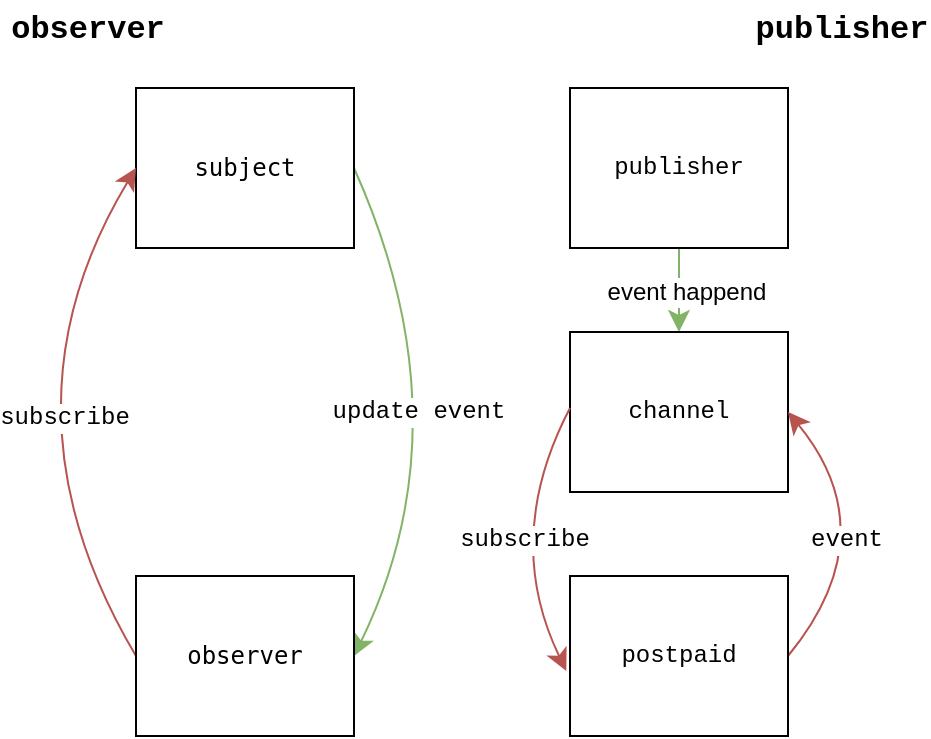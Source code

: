 <mxfile version="24.8.3">
  <diagram name="Page-1" id="r1Xh0v2aiZ6RPueuIc0u">
    <mxGraphModel dx="910" dy="1179" grid="0" gridSize="10" guides="1" tooltips="1" connect="1" arrows="1" fold="1" page="0" pageScale="1" pageWidth="850" pageHeight="1100" math="0" shadow="0">
      <root>
        <mxCell id="0" />
        <mxCell id="1" parent="0" />
        <mxCell id="w5kTa3Kk7tCluJ9kJDoY-9" style="edgeStyle=none;curved=1;rounded=0;orthogonalLoop=1;jettySize=auto;html=1;exitX=1;exitY=0.5;exitDx=0;exitDy=0;entryX=1;entryY=0.5;entryDx=0;entryDy=0;fontSize=12;startSize=8;endSize=8;fillColor=#d5e8d4;strokeColor=#82b366;" parent="1" source="w5kTa3Kk7tCluJ9kJDoY-1" target="w5kTa3Kk7tCluJ9kJDoY-2" edge="1">
          <mxGeometry relative="1" as="geometry">
            <Array as="points">
              <mxPoint x="348" y="166" />
            </Array>
          </mxGeometry>
        </mxCell>
        <mxCell id="w5kTa3Kk7tCluJ9kJDoY-11" value="update event" style="edgeLabel;html=1;align=center;verticalAlign=middle;resizable=0;points=[];fontSize=12;fontFamily=Courier New;" parent="w5kTa3Kk7tCluJ9kJDoY-9" vertex="1" connectable="0">
          <mxGeometry x="-0.082" y="-21" relative="1" as="geometry">
            <mxPoint as="offset" />
          </mxGeometry>
        </mxCell>
        <mxCell id="w5kTa3Kk7tCluJ9kJDoY-1" value="&lt;pre&gt;subject&lt;/pre&gt;" style="rounded=0;whiteSpace=wrap;html=1;" parent="1" vertex="1">
          <mxGeometry x="182" y="-1" width="109" height="80" as="geometry" />
        </mxCell>
        <mxCell id="w5kTa3Kk7tCluJ9kJDoY-8" style="edgeStyle=none;curved=1;rounded=0;orthogonalLoop=1;jettySize=auto;html=1;exitX=0;exitY=0.5;exitDx=0;exitDy=0;entryX=0;entryY=0.5;entryDx=0;entryDy=0;fontSize=12;startSize=8;endSize=8;fillColor=#f8cecc;strokeColor=#b85450;" parent="1" source="w5kTa3Kk7tCluJ9kJDoY-2" target="w5kTa3Kk7tCluJ9kJDoY-1" edge="1">
          <mxGeometry relative="1" as="geometry">
            <Array as="points">
              <mxPoint x="109" y="160" />
            </Array>
          </mxGeometry>
        </mxCell>
        <mxCell id="w5kTa3Kk7tCluJ9kJDoY-10" value="subscribe" style="edgeLabel;html=1;align=center;verticalAlign=middle;resizable=0;points=[];fontSize=12;fontFamily=Courier New;" parent="w5kTa3Kk7tCluJ9kJDoY-8" vertex="1" connectable="0">
          <mxGeometry x="-0.149" y="-30" relative="1" as="geometry">
            <mxPoint as="offset" />
          </mxGeometry>
        </mxCell>
        <mxCell id="w5kTa3Kk7tCluJ9kJDoY-2" value="&lt;pre&gt;observer&lt;/pre&gt;" style="rounded=0;whiteSpace=wrap;html=1;" parent="1" vertex="1">
          <mxGeometry x="182" y="243" width="109" height="80" as="geometry" />
        </mxCell>
        <mxCell id="w5kTa3Kk7tCluJ9kJDoY-12" style="edgeStyle=none;curved=1;rounded=0;orthogonalLoop=1;jettySize=auto;html=1;exitX=0.5;exitY=1;exitDx=0;exitDy=0;entryX=0.5;entryY=0;entryDx=0;entryDy=0;fontSize=12;startSize=8;endSize=8;fillColor=#d5e8d4;strokeColor=#82b366;" parent="1" source="w5kTa3Kk7tCluJ9kJDoY-3" target="w5kTa3Kk7tCluJ9kJDoY-4" edge="1">
          <mxGeometry relative="1" as="geometry" />
        </mxCell>
        <mxCell id="w5kTa3Kk7tCluJ9kJDoY-13" value="event happend" style="edgeLabel;html=1;align=center;verticalAlign=middle;resizable=0;points=[];fontSize=12;" parent="w5kTa3Kk7tCluJ9kJDoY-12" vertex="1" connectable="0">
          <mxGeometry x="0.019" y="3" relative="1" as="geometry">
            <mxPoint as="offset" />
          </mxGeometry>
        </mxCell>
        <mxCell id="w5kTa3Kk7tCluJ9kJDoY-3" value="publisher" style="rounded=0;whiteSpace=wrap;html=1;fontFamily=Courier New;" parent="1" vertex="1">
          <mxGeometry x="399" y="-1" width="109" height="80" as="geometry" />
        </mxCell>
        <mxCell id="w5kTa3Kk7tCluJ9kJDoY-4" value="channel" style="rounded=0;whiteSpace=wrap;html=1;fontFamily=Courier New;" parent="1" vertex="1">
          <mxGeometry x="399" y="121" width="109" height="80" as="geometry" />
        </mxCell>
        <mxCell id="w5kTa3Kk7tCluJ9kJDoY-15" style="edgeStyle=none;curved=1;rounded=0;orthogonalLoop=1;jettySize=auto;html=1;exitX=1;exitY=0.5;exitDx=0;exitDy=0;entryX=1;entryY=0.5;entryDx=0;entryDy=0;fontSize=12;startSize=8;endSize=8;fillColor=#f8cecc;strokeColor=#b85450;" parent="1" source="w5kTa3Kk7tCluJ9kJDoY-5" target="w5kTa3Kk7tCluJ9kJDoY-4" edge="1">
          <mxGeometry relative="1" as="geometry">
            <Array as="points">
              <mxPoint x="558" y="222" />
            </Array>
          </mxGeometry>
        </mxCell>
        <mxCell id="w5kTa3Kk7tCluJ9kJDoY-18" value="event" style="edgeLabel;html=1;align=center;verticalAlign=middle;resizable=0;points=[];fontSize=12;fontFamily=Courier New;" parent="w5kTa3Kk7tCluJ9kJDoY-15" vertex="1" connectable="0">
          <mxGeometry x="-0.197" y="15" relative="1" as="geometry">
            <mxPoint as="offset" />
          </mxGeometry>
        </mxCell>
        <mxCell id="w5kTa3Kk7tCluJ9kJDoY-5" value="postpaid" style="rounded=0;whiteSpace=wrap;html=1;fontFamily=Courier New;" parent="1" vertex="1">
          <mxGeometry x="399" y="243" width="109" height="80" as="geometry" />
        </mxCell>
        <mxCell id="w5kTa3Kk7tCluJ9kJDoY-6" value="observer" style="text;strokeColor=none;fillColor=none;html=1;align=center;verticalAlign=middle;whiteSpace=wrap;rounded=0;fontSize=16;fontFamily=Courier New;fontStyle=1" parent="1" vertex="1">
          <mxGeometry x="128" y="-45" width="60" height="30" as="geometry" />
        </mxCell>
        <mxCell id="w5kTa3Kk7tCluJ9kJDoY-7" value="publisher" style="text;strokeColor=none;fillColor=none;html=1;align=center;verticalAlign=middle;whiteSpace=wrap;rounded=0;fontSize=16;fontFamily=Courier New;fontStyle=1" parent="1" vertex="1">
          <mxGeometry x="505" y="-45" width="60" height="30" as="geometry" />
        </mxCell>
        <mxCell id="w5kTa3Kk7tCluJ9kJDoY-16" style="edgeStyle=none;curved=1;rounded=0;orthogonalLoop=1;jettySize=auto;html=1;exitX=0;exitY=0.5;exitDx=0;exitDy=0;entryX=-0.017;entryY=0.618;entryDx=0;entryDy=0;entryPerimeter=0;fontSize=12;startSize=8;endSize=8;fillColor=#f8cecc;strokeColor=#b85450;" parent="1" edge="1">
          <mxGeometry relative="1" as="geometry">
            <mxPoint x="399" y="159" as="sourcePoint" />
            <mxPoint x="397.147" y="290.44" as="targetPoint" />
            <Array as="points">
              <mxPoint x="365" y="224" />
            </Array>
          </mxGeometry>
        </mxCell>
        <mxCell id="w5kTa3Kk7tCluJ9kJDoY-17" value="subscribe" style="edgeLabel;html=1;align=center;verticalAlign=middle;resizable=0;points=[];fontSize=12;fontFamily=Courier New;" parent="w5kTa3Kk7tCluJ9kJDoY-16" vertex="1" connectable="0">
          <mxGeometry x="0.069" y="10" relative="1" as="geometry">
            <mxPoint as="offset" />
          </mxGeometry>
        </mxCell>
      </root>
    </mxGraphModel>
  </diagram>
</mxfile>
